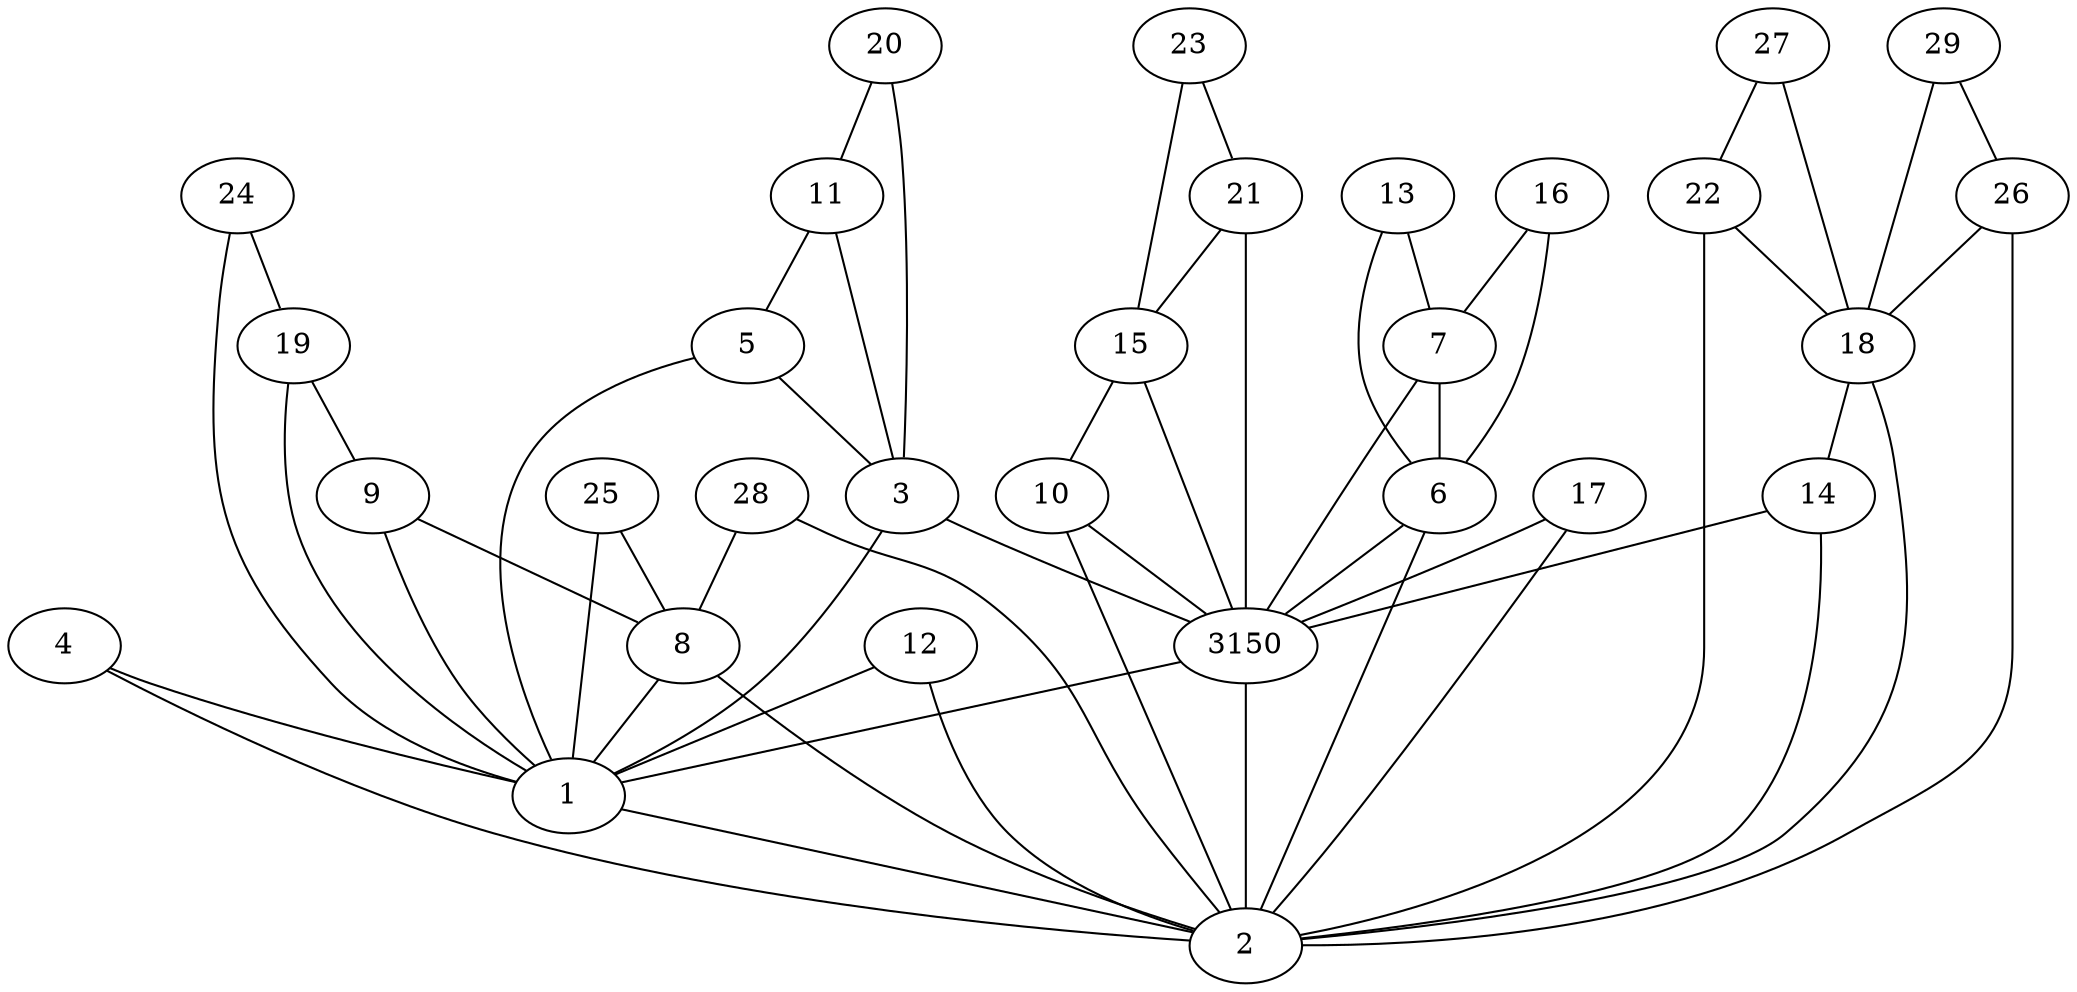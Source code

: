 graph {
    3150 []
    1 []
    2 []
    3 []
    4 []
    5 []
    6 []
    7 []
    8 []
    9 []
    10 []
    11 []
    12 []
    13 []
    14 []
    15 []
    16 []
    17 []
    18 []
    19 []
    20 []
    21 []
    22 []
    23 []
    24 []
    25 []
    26 []
    27 []
    28 []
    29 []
    3150 -- 1
    1 -- 2
    2 -- 3150
    3 -- 3150
    3 -- 1
    4 -- 1
    4 -- 2
    5 -- 3
    5 -- 1
    6 -- 2
    6 -- 3150
    7 -- 6
    7 -- 3150
    8 -- 1
    8 -- 2
    9 -- 8
    9 -- 1
    10 -- 2
    10 -- 3150
    11 -- 5
    11 -- 3
    12 -- 1
    12 -- 2
    13 -- 7
    13 -- 6
    14 -- 2
    14 -- 3150
    15 -- 10
    15 -- 3150
    16 -- 7
    16 -- 6
    17 -- 2
    17 -- 3150
    18 -- 14
    18 -- 2
    19 -- 9
    19 -- 1
    20 -- 11
    20 -- 3
    21 -- 15
    21 -- 3150
    22 -- 18
    22 -- 2
    23 -- 21
    23 -- 15
    24 -- 19
    24 -- 1
    25 -- 8
    25 -- 1
    26 -- 18
    26 -- 2
    27 -- 22
    27 -- 18
    28 -- 8
    28 -- 2
    29 -- 26
    29 -- 18
}
